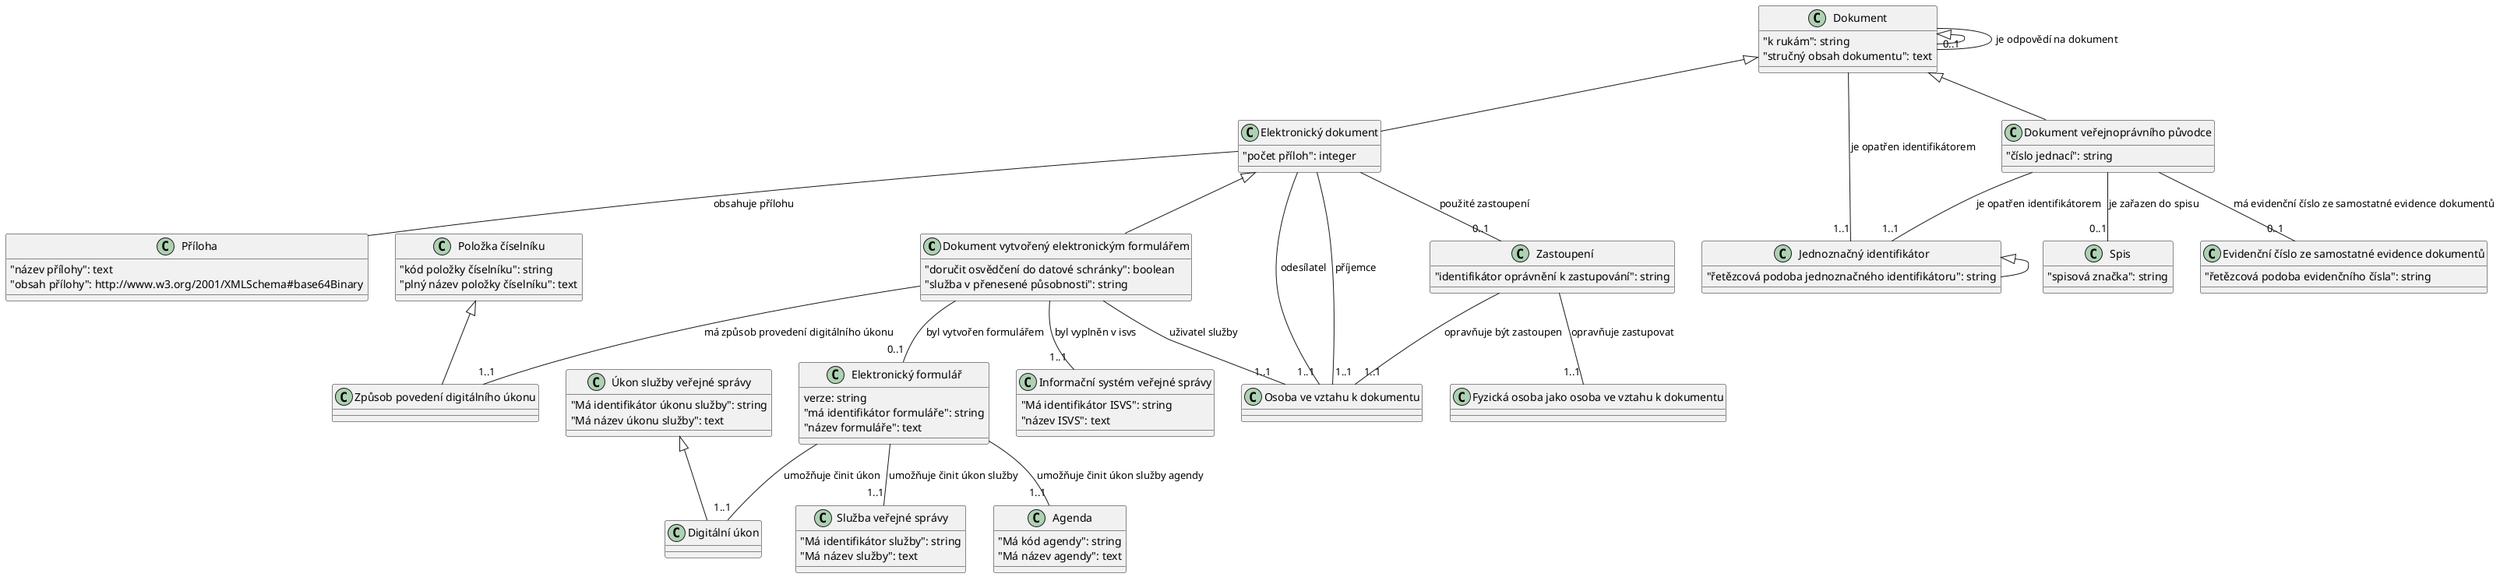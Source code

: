 @startuml
set namespaceSeparator none
class "Dokument vytvořený elektronickým formulářem" {
  "doručit osvědčení do datové schránky": boolean
  "služba v přenesené působnosti": string
}

class "Elektronický dokument" {
  "počet příloh": integer
}

class "Informační systém veřejné správy" {
  "Má identifikátor ISVS": string
  "název ISVS": text
}

class "Způsob povedení digitálního úkonu" {
}

class "Položka číselníku" {
  "kód položky číselníku": string
  "plný název položky číselníku": text
}

class "Elektronický formulář" {
  verze: string
  "má identifikátor formuláře": string
  "název formuláře": text
}

class Dokument {
  "k rukám": string
  "stručný obsah dokumentu": text
}

class "Zastoupení" {
  "identifikátor oprávnění k zastupování": string
}

class "Příloha" {
  "název přílohy": text
  "obsah přílohy": http://www.w3.org/2001/XMLSchema#base64Binary
}

class "Jednoznačný identifikátor" {
  "řetězcová podoba jednoznačného identifikátoru": string
}

class Dokument {
}

class "Dokument veřejnoprávního původce" {
  "číslo jednací": string
}

class "Jednoznačný identifikátor" {
}

class Spis {
  "spisová značka": string
}

class "Evidenční číslo ze samostatné evidence dokumentů" {
  "řetězcová podoba evidenčního čísla": string
}

class "Fyzická osoba jako osoba ve vztahu k dokumentu" {
}

class "Osoba ve vztahu k dokumentu" {
}

class "Digitální úkon" {
}

class "Úkon služby veřejné správy" {
  "Má identifikátor úkonu služby": string
  "Má název úkonu služby": text
}

class "Služba veřejné správy" {
  "Má identifikátor služby": string
  "Má název služby": text
}

class Agenda {
  "Má kód agendy": string
  "Má název agendy": text
}

"Elektronický dokument" <|-- "Dokument vytvořený elektronickým formulářem"
Dokument <|-- "Elektronický dokument"
"Položka číselníku" <|-- "Způsob povedení digitálního úkonu"
Dokument <|-- Dokument
Dokument <|-- "Dokument veřejnoprávního původce"
"Jednoznačný identifikátor" <|-- "Jednoznačný identifikátor"
"Úkon služby veřejné správy" <|-- "Digitální úkon"
"Dokument vytvořený elektronickým formulářem" -- "1..1" "Informační systém veřejné správy" :  "byl vyplněn v isvs"
"Dokument vytvořený elektronickým formulářem" -- "1..1" "Způsob povedení digitálního úkonu" :  "má způsob provedení digitálního úkonu"
"Dokument vytvořený elektronickým formulářem" -- "0..1" "Elektronický formulář" :  "byl vytvořen formulářem"
"Dokument vytvořený elektronickým formulářem" -- "1..1" "Osoba ve vztahu k dokumentu" :  "uživatel služby"
"Elektronický dokument" -- "0..1" "Zastoupení" :  "použité zastoupení"
"Elektronický dokument" -- "Příloha" :  "obsahuje přílohu"
"Elektronický dokument" -- "1..1" "Osoba ve vztahu k dokumentu" :  "odesílatel"
"Elektronický dokument" -- "1..1" "Osoba ve vztahu k dokumentu" :  "příjemce"
"Elektronický formulář" -- "1..1" "Digitální úkon" :  "umožňuje činit úkon"
"Elektronický formulář" -- "1..1" "Služba veřejné správy" :  "umožňuje činit úkon služby"
"Elektronický formulář" -- "1..1" Agenda :  "umožňuje činit úkon služby agendy"
Dokument -- "0..1" Dokument :  "je odpovědí na dokument"
Dokument -- "1..1" "Jednoznačný identifikátor" :  "je opatřen identifikátorem"
"Zastoupení" -- "1..1" "Fyzická osoba jako osoba ve vztahu k dokumentu" :  "opravňuje zastupovat"
"Zastoupení" -- "1..1" "Osoba ve vztahu k dokumentu" :  "opravňuje být zastoupen"
"Dokument veřejnoprávního původce" -- "1..1" "Jednoznačný identifikátor" :  "je opatřen identifikátorem"
"Dokument veřejnoprávního původce" -- "0..1" Spis :  "je zařazen do spisu"
"Dokument veřejnoprávního původce" -- "0..1" "Evidenční číslo ze samostatné evidence dokumentů" :  "má evidenční číslo ze samostatné evidence dokumentů"
@enduml
